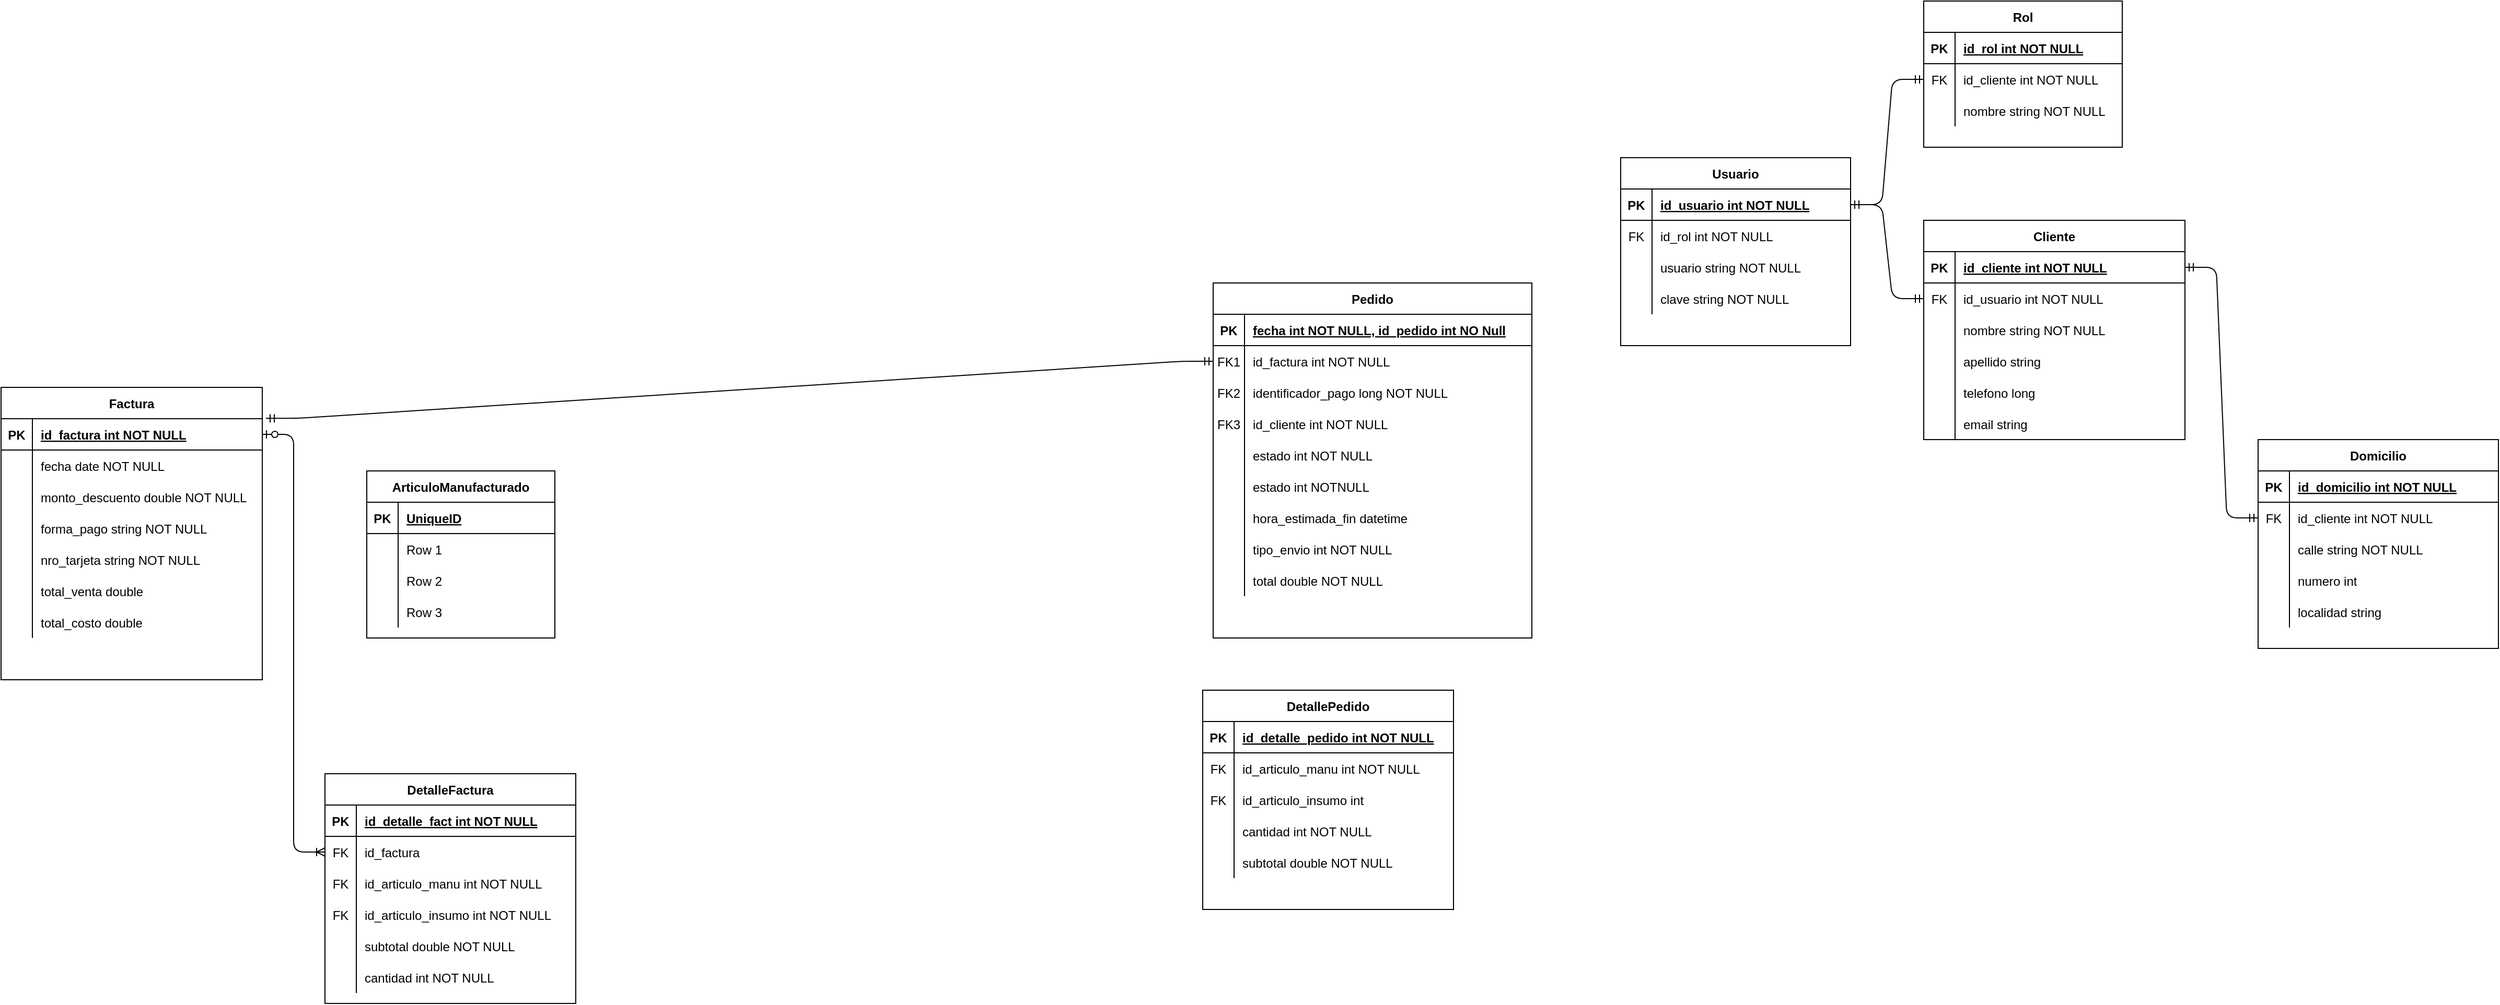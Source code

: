 <mxfile version="14.6.11" type="github">
  <diagram id="R2lEEEUBdFMjLlhIrx00" name="Page-1">
    <mxGraphModel dx="1399" dy="1646" grid="1" gridSize="10" guides="1" tooltips="1" connect="1" arrows="1" fold="1" page="1" pageScale="1" pageWidth="850" pageHeight="1100" math="0" shadow="0" extFonts="Permanent Marker^https://fonts.googleapis.com/css?family=Permanent+Marker">
      <root>
        <mxCell id="0" />
        <mxCell id="1" parent="0" />
        <mxCell id="C-vyLk0tnHw3VtMMgP7b-2" value="Pedido" style="shape=table;startSize=30;container=1;collapsible=1;childLayout=tableLayout;fixedRows=1;rowLines=0;fontStyle=1;align=center;resizeLast=1;" parent="1" vertex="1">
          <mxGeometry x="1170" width="305" height="340.0" as="geometry" />
        </mxCell>
        <mxCell id="C-vyLk0tnHw3VtMMgP7b-3" value="" style="shape=partialRectangle;collapsible=0;dropTarget=0;pointerEvents=0;fillColor=none;points=[[0,0.5],[1,0.5]];portConstraint=eastwest;top=0;left=0;right=0;bottom=1;" parent="C-vyLk0tnHw3VtMMgP7b-2" vertex="1">
          <mxGeometry y="30" width="305" height="30" as="geometry" />
        </mxCell>
        <mxCell id="C-vyLk0tnHw3VtMMgP7b-4" value="PK" style="shape=partialRectangle;overflow=hidden;connectable=0;fillColor=none;top=0;left=0;bottom=0;right=0;fontStyle=1;" parent="C-vyLk0tnHw3VtMMgP7b-3" vertex="1">
          <mxGeometry width="30" height="30" as="geometry" />
        </mxCell>
        <mxCell id="C-vyLk0tnHw3VtMMgP7b-5" value="fecha int NOT NULL, id_pedido int NO Null" style="shape=partialRectangle;overflow=hidden;connectable=0;fillColor=none;top=0;left=0;bottom=0;right=0;align=left;spacingLeft=6;fontStyle=5;" parent="C-vyLk0tnHw3VtMMgP7b-3" vertex="1">
          <mxGeometry x="30" width="275" height="30" as="geometry" />
        </mxCell>
        <mxCell id="C-vyLk0tnHw3VtMMgP7b-6" value="" style="shape=partialRectangle;collapsible=0;dropTarget=0;pointerEvents=0;fillColor=none;points=[[0,0.5],[1,0.5]];portConstraint=eastwest;top=0;left=0;right=0;bottom=0;" parent="C-vyLk0tnHw3VtMMgP7b-2" vertex="1">
          <mxGeometry y="60" width="305" height="30" as="geometry" />
        </mxCell>
        <mxCell id="C-vyLk0tnHw3VtMMgP7b-7" value="FK1" style="shape=partialRectangle;overflow=hidden;connectable=0;fillColor=none;top=0;left=0;bottom=0;right=0;" parent="C-vyLk0tnHw3VtMMgP7b-6" vertex="1">
          <mxGeometry width="30" height="30" as="geometry" />
        </mxCell>
        <mxCell id="C-vyLk0tnHw3VtMMgP7b-8" value="id_factura int NOT NULL" style="shape=partialRectangle;overflow=hidden;connectable=0;fillColor=none;top=0;left=0;bottom=0;right=0;align=left;spacingLeft=6;" parent="C-vyLk0tnHw3VtMMgP7b-6" vertex="1">
          <mxGeometry x="30" width="275" height="30" as="geometry" />
        </mxCell>
        <mxCell id="C3HohyDAmdTFKAN3VmWp-56" value="" style="shape=partialRectangle;collapsible=0;dropTarget=0;pointerEvents=0;fillColor=none;points=[[0,0.5],[1,0.5]];portConstraint=eastwest;top=0;left=0;right=0;bottom=0;" vertex="1" parent="C-vyLk0tnHw3VtMMgP7b-2">
          <mxGeometry y="90" width="305" height="30" as="geometry" />
        </mxCell>
        <mxCell id="C3HohyDAmdTFKAN3VmWp-57" value="FK2" style="shape=partialRectangle;overflow=hidden;connectable=0;fillColor=none;top=0;left=0;bottom=0;right=0;" vertex="1" parent="C3HohyDAmdTFKAN3VmWp-56">
          <mxGeometry width="30" height="30" as="geometry" />
        </mxCell>
        <mxCell id="C3HohyDAmdTFKAN3VmWp-58" value="identificador_pago long NOT NULL" style="shape=partialRectangle;overflow=hidden;connectable=0;fillColor=none;top=0;left=0;bottom=0;right=0;align=left;spacingLeft=6;" vertex="1" parent="C3HohyDAmdTFKAN3VmWp-56">
          <mxGeometry x="30" width="275" height="30" as="geometry" />
        </mxCell>
        <mxCell id="C3HohyDAmdTFKAN3VmWp-59" value="" style="shape=partialRectangle;collapsible=0;dropTarget=0;pointerEvents=0;fillColor=none;points=[[0,0.5],[1,0.5]];portConstraint=eastwest;top=0;left=0;right=0;bottom=0;" vertex="1" parent="C-vyLk0tnHw3VtMMgP7b-2">
          <mxGeometry y="120" width="305" height="30" as="geometry" />
        </mxCell>
        <mxCell id="C3HohyDAmdTFKAN3VmWp-60" value="FK3" style="shape=partialRectangle;overflow=hidden;connectable=0;fillColor=none;top=0;left=0;bottom=0;right=0;" vertex="1" parent="C3HohyDAmdTFKAN3VmWp-59">
          <mxGeometry width="30" height="30" as="geometry" />
        </mxCell>
        <mxCell id="C3HohyDAmdTFKAN3VmWp-61" value="id_cliente int NOT NULL" style="shape=partialRectangle;overflow=hidden;connectable=0;fillColor=none;top=0;left=0;bottom=0;right=0;align=left;spacingLeft=6;" vertex="1" parent="C3HohyDAmdTFKAN3VmWp-59">
          <mxGeometry x="30" width="275" height="30" as="geometry" />
        </mxCell>
        <mxCell id="C3HohyDAmdTFKAN3VmWp-79" value="" style="shape=partialRectangle;collapsible=0;dropTarget=0;pointerEvents=0;fillColor=none;top=0;left=0;bottom=0;right=0;points=[[0,0.5],[1,0.5]];portConstraint=eastwest;" vertex="1" parent="C-vyLk0tnHw3VtMMgP7b-2">
          <mxGeometry y="150" width="305" height="30" as="geometry" />
        </mxCell>
        <mxCell id="C3HohyDAmdTFKAN3VmWp-80" value="" style="shape=partialRectangle;connectable=0;fillColor=none;top=0;left=0;bottom=0;right=0;editable=1;overflow=hidden;" vertex="1" parent="C3HohyDAmdTFKAN3VmWp-79">
          <mxGeometry width="30" height="30" as="geometry" />
        </mxCell>
        <mxCell id="C3HohyDAmdTFKAN3VmWp-81" value="estado int NOT NULL" style="shape=partialRectangle;connectable=0;fillColor=none;top=0;left=0;bottom=0;right=0;align=left;spacingLeft=6;overflow=hidden;" vertex="1" parent="C3HohyDAmdTFKAN3VmWp-79">
          <mxGeometry x="30" width="275" height="30" as="geometry" />
        </mxCell>
        <mxCell id="C3HohyDAmdTFKAN3VmWp-82" value="" style="shape=partialRectangle;collapsible=0;dropTarget=0;pointerEvents=0;fillColor=none;top=0;left=0;bottom=0;right=0;points=[[0,0.5],[1,0.5]];portConstraint=eastwest;" vertex="1" parent="C-vyLk0tnHw3VtMMgP7b-2">
          <mxGeometry y="180" width="305" height="30" as="geometry" />
        </mxCell>
        <mxCell id="C3HohyDAmdTFKAN3VmWp-83" value="" style="shape=partialRectangle;connectable=0;fillColor=none;top=0;left=0;bottom=0;right=0;editable=1;overflow=hidden;" vertex="1" parent="C3HohyDAmdTFKAN3VmWp-82">
          <mxGeometry width="30" height="30" as="geometry" />
        </mxCell>
        <mxCell id="C3HohyDAmdTFKAN3VmWp-84" value="estado int NOTNULL" style="shape=partialRectangle;connectable=0;fillColor=none;top=0;left=0;bottom=0;right=0;align=left;spacingLeft=6;overflow=hidden;" vertex="1" parent="C3HohyDAmdTFKAN3VmWp-82">
          <mxGeometry x="30" width="275" height="30" as="geometry" />
        </mxCell>
        <mxCell id="C3HohyDAmdTFKAN3VmWp-108" value="" style="shape=partialRectangle;collapsible=0;dropTarget=0;pointerEvents=0;fillColor=none;top=0;left=0;bottom=0;right=0;points=[[0,0.5],[1,0.5]];portConstraint=eastwest;" vertex="1" parent="C-vyLk0tnHw3VtMMgP7b-2">
          <mxGeometry y="210" width="305" height="30" as="geometry" />
        </mxCell>
        <mxCell id="C3HohyDAmdTFKAN3VmWp-109" value="" style="shape=partialRectangle;connectable=0;fillColor=none;top=0;left=0;bottom=0;right=0;editable=1;overflow=hidden;" vertex="1" parent="C3HohyDAmdTFKAN3VmWp-108">
          <mxGeometry width="30" height="30" as="geometry" />
        </mxCell>
        <mxCell id="C3HohyDAmdTFKAN3VmWp-110" value="hora_estimada_fin datetime" style="shape=partialRectangle;connectable=0;fillColor=none;top=0;left=0;bottom=0;right=0;align=left;spacingLeft=6;overflow=hidden;" vertex="1" parent="C3HohyDAmdTFKAN3VmWp-108">
          <mxGeometry x="30" width="275" height="30" as="geometry" />
        </mxCell>
        <mxCell id="C3HohyDAmdTFKAN3VmWp-111" value="" style="shape=partialRectangle;collapsible=0;dropTarget=0;pointerEvents=0;fillColor=none;top=0;left=0;bottom=0;right=0;points=[[0,0.5],[1,0.5]];portConstraint=eastwest;" vertex="1" parent="C-vyLk0tnHw3VtMMgP7b-2">
          <mxGeometry y="240" width="305" height="30" as="geometry" />
        </mxCell>
        <mxCell id="C3HohyDAmdTFKAN3VmWp-112" value="" style="shape=partialRectangle;connectable=0;fillColor=none;top=0;left=0;bottom=0;right=0;editable=1;overflow=hidden;" vertex="1" parent="C3HohyDAmdTFKAN3VmWp-111">
          <mxGeometry width="30" height="30" as="geometry" />
        </mxCell>
        <mxCell id="C3HohyDAmdTFKAN3VmWp-113" value="tipo_envio int NOT NULL" style="shape=partialRectangle;connectable=0;fillColor=none;top=0;left=0;bottom=0;right=0;align=left;spacingLeft=6;overflow=hidden;" vertex="1" parent="C3HohyDAmdTFKAN3VmWp-111">
          <mxGeometry x="30" width="275" height="30" as="geometry" />
        </mxCell>
        <mxCell id="C3HohyDAmdTFKAN3VmWp-114" value="" style="shape=partialRectangle;collapsible=0;dropTarget=0;pointerEvents=0;fillColor=none;top=0;left=0;bottom=0;right=0;points=[[0,0.5],[1,0.5]];portConstraint=eastwest;" vertex="1" parent="C-vyLk0tnHw3VtMMgP7b-2">
          <mxGeometry y="270" width="305" height="30" as="geometry" />
        </mxCell>
        <mxCell id="C3HohyDAmdTFKAN3VmWp-115" value="" style="shape=partialRectangle;connectable=0;fillColor=none;top=0;left=0;bottom=0;right=0;editable=1;overflow=hidden;" vertex="1" parent="C3HohyDAmdTFKAN3VmWp-114">
          <mxGeometry width="30" height="30" as="geometry" />
        </mxCell>
        <mxCell id="C3HohyDAmdTFKAN3VmWp-116" value="total double NOT NULL" style="shape=partialRectangle;connectable=0;fillColor=none;top=0;left=0;bottom=0;right=0;align=left;spacingLeft=6;overflow=hidden;" vertex="1" parent="C3HohyDAmdTFKAN3VmWp-114">
          <mxGeometry x="30" width="275" height="30" as="geometry" />
        </mxCell>
        <mxCell id="C-vyLk0tnHw3VtMMgP7b-23" value="Factura" style="shape=table;startSize=30;container=1;collapsible=1;childLayout=tableLayout;fixedRows=1;rowLines=0;fontStyle=1;align=center;resizeLast=1;" parent="1" vertex="1">
          <mxGeometry x="10" y="100" width="250" height="280" as="geometry" />
        </mxCell>
        <mxCell id="C-vyLk0tnHw3VtMMgP7b-24" value="" style="shape=partialRectangle;collapsible=0;dropTarget=0;pointerEvents=0;fillColor=none;points=[[0,0.5],[1,0.5]];portConstraint=eastwest;top=0;left=0;right=0;bottom=1;" parent="C-vyLk0tnHw3VtMMgP7b-23" vertex="1">
          <mxGeometry y="30" width="250" height="30" as="geometry" />
        </mxCell>
        <mxCell id="C-vyLk0tnHw3VtMMgP7b-25" value="PK" style="shape=partialRectangle;overflow=hidden;connectable=0;fillColor=none;top=0;left=0;bottom=0;right=0;fontStyle=1;" parent="C-vyLk0tnHw3VtMMgP7b-24" vertex="1">
          <mxGeometry width="30" height="30" as="geometry" />
        </mxCell>
        <mxCell id="C-vyLk0tnHw3VtMMgP7b-26" value="id_factura int NOT NULL " style="shape=partialRectangle;overflow=hidden;connectable=0;fillColor=none;top=0;left=0;bottom=0;right=0;align=left;spacingLeft=6;fontStyle=5;" parent="C-vyLk0tnHw3VtMMgP7b-24" vertex="1">
          <mxGeometry x="30" width="220" height="30" as="geometry" />
        </mxCell>
        <mxCell id="C-vyLk0tnHw3VtMMgP7b-27" value="" style="shape=partialRectangle;collapsible=0;dropTarget=0;pointerEvents=0;fillColor=none;points=[[0,0.5],[1,0.5]];portConstraint=eastwest;top=0;left=0;right=0;bottom=0;" parent="C-vyLk0tnHw3VtMMgP7b-23" vertex="1">
          <mxGeometry y="60" width="250" height="30" as="geometry" />
        </mxCell>
        <mxCell id="C-vyLk0tnHw3VtMMgP7b-28" value="" style="shape=partialRectangle;overflow=hidden;connectable=0;fillColor=none;top=0;left=0;bottom=0;right=0;" parent="C-vyLk0tnHw3VtMMgP7b-27" vertex="1">
          <mxGeometry width="30" height="30" as="geometry" />
        </mxCell>
        <mxCell id="C-vyLk0tnHw3VtMMgP7b-29" value="fecha date NOT NULL" style="shape=partialRectangle;overflow=hidden;connectable=0;fillColor=none;top=0;left=0;bottom=0;right=0;align=left;spacingLeft=6;" parent="C-vyLk0tnHw3VtMMgP7b-27" vertex="1">
          <mxGeometry x="30" width="220" height="30" as="geometry" />
        </mxCell>
        <mxCell id="C3HohyDAmdTFKAN3VmWp-5" value="" style="shape=partialRectangle;collapsible=0;dropTarget=0;pointerEvents=0;fillColor=none;points=[[0,0.5],[1,0.5]];portConstraint=eastwest;top=0;left=0;right=0;bottom=0;" vertex="1" parent="C-vyLk0tnHw3VtMMgP7b-23">
          <mxGeometry y="90" width="250" height="30" as="geometry" />
        </mxCell>
        <mxCell id="C3HohyDAmdTFKAN3VmWp-6" value="" style="shape=partialRectangle;overflow=hidden;connectable=0;fillColor=none;top=0;left=0;bottom=0;right=0;" vertex="1" parent="C3HohyDAmdTFKAN3VmWp-5">
          <mxGeometry width="30" height="30" as="geometry" />
        </mxCell>
        <mxCell id="C3HohyDAmdTFKAN3VmWp-7" value="monto_descuento double NOT NULL" style="shape=partialRectangle;overflow=hidden;connectable=0;fillColor=none;top=0;left=0;bottom=0;right=0;align=left;spacingLeft=6;" vertex="1" parent="C3HohyDAmdTFKAN3VmWp-5">
          <mxGeometry x="30" width="220" height="30" as="geometry" />
        </mxCell>
        <mxCell id="C3HohyDAmdTFKAN3VmWp-8" value="" style="shape=partialRectangle;collapsible=0;dropTarget=0;pointerEvents=0;fillColor=none;points=[[0,0.5],[1,0.5]];portConstraint=eastwest;top=0;left=0;right=0;bottom=0;" vertex="1" parent="C-vyLk0tnHw3VtMMgP7b-23">
          <mxGeometry y="120" width="250" height="30" as="geometry" />
        </mxCell>
        <mxCell id="C3HohyDAmdTFKAN3VmWp-9" value="" style="shape=partialRectangle;overflow=hidden;connectable=0;fillColor=none;top=0;left=0;bottom=0;right=0;" vertex="1" parent="C3HohyDAmdTFKAN3VmWp-8">
          <mxGeometry width="30" height="30" as="geometry" />
        </mxCell>
        <mxCell id="C3HohyDAmdTFKAN3VmWp-10" value="forma_pago string NOT NULL" style="shape=partialRectangle;overflow=hidden;connectable=0;fillColor=none;top=0;left=0;bottom=0;right=0;align=left;spacingLeft=6;" vertex="1" parent="C3HohyDAmdTFKAN3VmWp-8">
          <mxGeometry x="30" width="220" height="30" as="geometry" />
        </mxCell>
        <mxCell id="C3HohyDAmdTFKAN3VmWp-11" value="" style="shape=partialRectangle;collapsible=0;dropTarget=0;pointerEvents=0;fillColor=none;points=[[0,0.5],[1,0.5]];portConstraint=eastwest;top=0;left=0;right=0;bottom=0;" vertex="1" parent="C-vyLk0tnHw3VtMMgP7b-23">
          <mxGeometry y="150" width="250" height="30" as="geometry" />
        </mxCell>
        <mxCell id="C3HohyDAmdTFKAN3VmWp-12" value="" style="shape=partialRectangle;overflow=hidden;connectable=0;fillColor=none;top=0;left=0;bottom=0;right=0;" vertex="1" parent="C3HohyDAmdTFKAN3VmWp-11">
          <mxGeometry width="30" height="30" as="geometry" />
        </mxCell>
        <mxCell id="C3HohyDAmdTFKAN3VmWp-13" value="nro_tarjeta string NOT NULL" style="shape=partialRectangle;overflow=hidden;connectable=0;fillColor=none;top=0;left=0;bottom=0;right=0;align=left;spacingLeft=6;" vertex="1" parent="C3HohyDAmdTFKAN3VmWp-11">
          <mxGeometry x="30" width="220" height="30" as="geometry" />
        </mxCell>
        <mxCell id="C3HohyDAmdTFKAN3VmWp-30" value="" style="shape=partialRectangle;collapsible=0;dropTarget=0;pointerEvents=0;fillColor=none;points=[[0,0.5],[1,0.5]];portConstraint=eastwest;top=0;left=0;right=0;bottom=0;" vertex="1" parent="C-vyLk0tnHw3VtMMgP7b-23">
          <mxGeometry y="180" width="250" height="30" as="geometry" />
        </mxCell>
        <mxCell id="C3HohyDAmdTFKAN3VmWp-31" value="" style="shape=partialRectangle;overflow=hidden;connectable=0;fillColor=none;top=0;left=0;bottom=0;right=0;" vertex="1" parent="C3HohyDAmdTFKAN3VmWp-30">
          <mxGeometry width="30" height="30" as="geometry" />
        </mxCell>
        <mxCell id="C3HohyDAmdTFKAN3VmWp-32" value="total_venta double" style="shape=partialRectangle;overflow=hidden;connectable=0;fillColor=none;top=0;left=0;bottom=0;right=0;align=left;spacingLeft=6;" vertex="1" parent="C3HohyDAmdTFKAN3VmWp-30">
          <mxGeometry x="30" width="220" height="30" as="geometry" />
        </mxCell>
        <mxCell id="C3HohyDAmdTFKAN3VmWp-33" value="" style="shape=partialRectangle;collapsible=0;dropTarget=0;pointerEvents=0;fillColor=none;points=[[0,0.5],[1,0.5]];portConstraint=eastwest;top=0;left=0;right=0;bottom=0;" vertex="1" parent="C-vyLk0tnHw3VtMMgP7b-23">
          <mxGeometry y="210" width="250" height="30" as="geometry" />
        </mxCell>
        <mxCell id="C3HohyDAmdTFKAN3VmWp-34" value="" style="shape=partialRectangle;overflow=hidden;connectable=0;fillColor=none;top=0;left=0;bottom=0;right=0;" vertex="1" parent="C3HohyDAmdTFKAN3VmWp-33">
          <mxGeometry width="30" height="30" as="geometry" />
        </mxCell>
        <mxCell id="C3HohyDAmdTFKAN3VmWp-35" value="total_costo double" style="shape=partialRectangle;overflow=hidden;connectable=0;fillColor=none;top=0;left=0;bottom=0;right=0;align=left;spacingLeft=6;" vertex="1" parent="C3HohyDAmdTFKAN3VmWp-33">
          <mxGeometry x="30" width="220" height="30" as="geometry" />
        </mxCell>
        <mxCell id="C3HohyDAmdTFKAN3VmWp-65" value="" style="edgeStyle=entityRelationEdgeStyle;fontSize=12;html=1;endArrow=ERmandOne;startArrow=ERmandOne;entryX=0;entryY=0.5;entryDx=0;entryDy=0;exitX=1.014;exitY=-0.012;exitDx=0;exitDy=0;exitPerimeter=0;" edge="1" parent="1" source="C-vyLk0tnHw3VtMMgP7b-24" target="C-vyLk0tnHw3VtMMgP7b-6">
          <mxGeometry width="100" height="100" relative="1" as="geometry">
            <mxPoint x="230" y="300" as="sourcePoint" />
            <mxPoint x="330" y="200" as="targetPoint" />
          </mxGeometry>
        </mxCell>
        <mxCell id="C3HohyDAmdTFKAN3VmWp-121" value="DetalleFactura" style="shape=table;startSize=30;container=1;collapsible=1;childLayout=tableLayout;fixedRows=1;rowLines=0;fontStyle=1;align=center;resizeLast=1;" vertex="1" parent="1">
          <mxGeometry x="320" y="470" width="240" height="220" as="geometry" />
        </mxCell>
        <mxCell id="C3HohyDAmdTFKAN3VmWp-122" value="" style="shape=partialRectangle;collapsible=0;dropTarget=0;pointerEvents=0;fillColor=none;top=0;left=0;bottom=1;right=0;points=[[0,0.5],[1,0.5]];portConstraint=eastwest;" vertex="1" parent="C3HohyDAmdTFKAN3VmWp-121">
          <mxGeometry y="30" width="240" height="30" as="geometry" />
        </mxCell>
        <mxCell id="C3HohyDAmdTFKAN3VmWp-123" value="PK" style="shape=partialRectangle;connectable=0;fillColor=none;top=0;left=0;bottom=0;right=0;fontStyle=1;overflow=hidden;" vertex="1" parent="C3HohyDAmdTFKAN3VmWp-122">
          <mxGeometry width="30" height="30" as="geometry" />
        </mxCell>
        <mxCell id="C3HohyDAmdTFKAN3VmWp-124" value="id_detalle_fact int NOT NULL" style="shape=partialRectangle;connectable=0;fillColor=none;top=0;left=0;bottom=0;right=0;align=left;spacingLeft=6;fontStyle=5;overflow=hidden;" vertex="1" parent="C3HohyDAmdTFKAN3VmWp-122">
          <mxGeometry x="30" width="210" height="30" as="geometry" />
        </mxCell>
        <mxCell id="C3HohyDAmdTFKAN3VmWp-135" value="" style="shape=partialRectangle;collapsible=0;dropTarget=0;pointerEvents=0;fillColor=none;top=0;left=0;bottom=0;right=0;points=[[0,0.5],[1,0.5]];portConstraint=eastwest;" vertex="1" parent="C3HohyDAmdTFKAN3VmWp-121">
          <mxGeometry y="60" width="240" height="30" as="geometry" />
        </mxCell>
        <mxCell id="C3HohyDAmdTFKAN3VmWp-136" value="FK" style="shape=partialRectangle;connectable=0;fillColor=none;top=0;left=0;bottom=0;right=0;fontStyle=0;overflow=hidden;" vertex="1" parent="C3HohyDAmdTFKAN3VmWp-135">
          <mxGeometry width="30" height="30" as="geometry" />
        </mxCell>
        <mxCell id="C3HohyDAmdTFKAN3VmWp-137" value="id_factura" style="shape=partialRectangle;connectable=0;fillColor=none;top=0;left=0;bottom=0;right=0;align=left;spacingLeft=6;fontStyle=0;overflow=hidden;" vertex="1" parent="C3HohyDAmdTFKAN3VmWp-135">
          <mxGeometry x="30" width="210" height="30" as="geometry" />
        </mxCell>
        <mxCell id="C3HohyDAmdTFKAN3VmWp-179" value="" style="shape=partialRectangle;collapsible=0;dropTarget=0;pointerEvents=0;fillColor=none;top=0;left=0;bottom=0;right=0;points=[[0,0.5],[1,0.5]];portConstraint=eastwest;" vertex="1" parent="C3HohyDAmdTFKAN3VmWp-121">
          <mxGeometry y="90" width="240" height="30" as="geometry" />
        </mxCell>
        <mxCell id="C3HohyDAmdTFKAN3VmWp-180" value="FK" style="shape=partialRectangle;connectable=0;fillColor=none;top=0;left=0;bottom=0;right=0;fontStyle=0;overflow=hidden;" vertex="1" parent="C3HohyDAmdTFKAN3VmWp-179">
          <mxGeometry width="30" height="30" as="geometry" />
        </mxCell>
        <mxCell id="C3HohyDAmdTFKAN3VmWp-181" value="id_articulo_manu int NOT NULL" style="shape=partialRectangle;connectable=0;fillColor=none;top=0;left=0;bottom=0;right=0;align=left;spacingLeft=6;fontStyle=0;overflow=hidden;" vertex="1" parent="C3HohyDAmdTFKAN3VmWp-179">
          <mxGeometry x="30" width="210" height="30" as="geometry" />
        </mxCell>
        <mxCell id="C3HohyDAmdTFKAN3VmWp-182" value="" style="shape=partialRectangle;collapsible=0;dropTarget=0;pointerEvents=0;fillColor=none;top=0;left=0;bottom=0;right=0;points=[[0,0.5],[1,0.5]];portConstraint=eastwest;" vertex="1" parent="C3HohyDAmdTFKAN3VmWp-121">
          <mxGeometry y="120" width="240" height="30" as="geometry" />
        </mxCell>
        <mxCell id="C3HohyDAmdTFKAN3VmWp-183" value="FK" style="shape=partialRectangle;connectable=0;fillColor=none;top=0;left=0;bottom=0;right=0;fontStyle=0;overflow=hidden;" vertex="1" parent="C3HohyDAmdTFKAN3VmWp-182">
          <mxGeometry width="30" height="30" as="geometry" />
        </mxCell>
        <mxCell id="C3HohyDAmdTFKAN3VmWp-184" value="id_articulo_insumo int NOT NULL" style="shape=partialRectangle;connectable=0;fillColor=none;top=0;left=0;bottom=0;right=0;align=left;spacingLeft=6;fontStyle=0;overflow=hidden;" vertex="1" parent="C3HohyDAmdTFKAN3VmWp-182">
          <mxGeometry x="30" width="210" height="30" as="geometry" />
        </mxCell>
        <mxCell id="C3HohyDAmdTFKAN3VmWp-131" value="" style="shape=partialRectangle;collapsible=0;dropTarget=0;pointerEvents=0;fillColor=none;top=0;left=0;bottom=0;right=0;points=[[0,0.5],[1,0.5]];portConstraint=eastwest;" vertex="1" parent="C3HohyDAmdTFKAN3VmWp-121">
          <mxGeometry y="150" width="240" height="30" as="geometry" />
        </mxCell>
        <mxCell id="C3HohyDAmdTFKAN3VmWp-132" value="" style="shape=partialRectangle;connectable=0;fillColor=none;top=0;left=0;bottom=0;right=0;editable=1;overflow=hidden;" vertex="1" parent="C3HohyDAmdTFKAN3VmWp-131">
          <mxGeometry width="30" height="30" as="geometry" />
        </mxCell>
        <mxCell id="C3HohyDAmdTFKAN3VmWp-133" value="subtotal double NOT NULL" style="shape=partialRectangle;connectable=0;fillColor=none;top=0;left=0;bottom=0;right=0;align=left;spacingLeft=6;overflow=hidden;" vertex="1" parent="C3HohyDAmdTFKAN3VmWp-131">
          <mxGeometry x="30" width="210" height="30" as="geometry" />
        </mxCell>
        <mxCell id="C3HohyDAmdTFKAN3VmWp-128" value="" style="shape=partialRectangle;collapsible=0;dropTarget=0;pointerEvents=0;fillColor=none;top=0;left=0;bottom=0;right=0;points=[[0,0.5],[1,0.5]];portConstraint=eastwest;" vertex="1" parent="C3HohyDAmdTFKAN3VmWp-121">
          <mxGeometry y="180" width="240" height="30" as="geometry" />
        </mxCell>
        <mxCell id="C3HohyDAmdTFKAN3VmWp-129" value="" style="shape=partialRectangle;connectable=0;fillColor=none;top=0;left=0;bottom=0;right=0;editable=1;overflow=hidden;" vertex="1" parent="C3HohyDAmdTFKAN3VmWp-128">
          <mxGeometry width="30" height="30" as="geometry" />
        </mxCell>
        <mxCell id="C3HohyDAmdTFKAN3VmWp-130" value="cantidad int NOT NULL" style="shape=partialRectangle;connectable=0;fillColor=none;top=0;left=0;bottom=0;right=0;align=left;spacingLeft=6;overflow=hidden;" vertex="1" parent="C3HohyDAmdTFKAN3VmWp-128">
          <mxGeometry x="30" width="210" height="30" as="geometry" />
        </mxCell>
        <mxCell id="C3HohyDAmdTFKAN3VmWp-139" value="" style="edgeStyle=entityRelationEdgeStyle;fontSize=12;html=1;endArrow=ERoneToMany;startArrow=ERzeroToOne;exitX=1;exitY=0.5;exitDx=0;exitDy=0;entryX=0;entryY=0.5;entryDx=0;entryDy=0;" edge="1" parent="1" source="C-vyLk0tnHw3VtMMgP7b-24" target="C3HohyDAmdTFKAN3VmWp-135">
          <mxGeometry width="100" height="100" relative="1" as="geometry">
            <mxPoint x="170" y="440" as="sourcePoint" />
            <mxPoint x="220" y="560" as="targetPoint" />
          </mxGeometry>
        </mxCell>
        <mxCell id="C3HohyDAmdTFKAN3VmWp-146" value="DetallePedido" style="shape=table;startSize=30;container=1;collapsible=1;childLayout=tableLayout;fixedRows=1;rowLines=0;fontStyle=1;align=center;resizeLast=1;" vertex="1" parent="1">
          <mxGeometry x="1160" y="390" width="240" height="210" as="geometry" />
        </mxCell>
        <mxCell id="C3HohyDAmdTFKAN3VmWp-147" value="" style="shape=partialRectangle;collapsible=0;dropTarget=0;pointerEvents=0;fillColor=none;top=0;left=0;bottom=1;right=0;points=[[0,0.5],[1,0.5]];portConstraint=eastwest;" vertex="1" parent="C3HohyDAmdTFKAN3VmWp-146">
          <mxGeometry y="30" width="240" height="30" as="geometry" />
        </mxCell>
        <mxCell id="C3HohyDAmdTFKAN3VmWp-148" value="PK" style="shape=partialRectangle;connectable=0;fillColor=none;top=0;left=0;bottom=0;right=0;fontStyle=1;overflow=hidden;" vertex="1" parent="C3HohyDAmdTFKAN3VmWp-147">
          <mxGeometry width="30" height="30" as="geometry" />
        </mxCell>
        <mxCell id="C3HohyDAmdTFKAN3VmWp-149" value="id_detalle_pedido int NOT NULL" style="shape=partialRectangle;connectable=0;fillColor=none;top=0;left=0;bottom=0;right=0;align=left;spacingLeft=6;fontStyle=5;overflow=hidden;" vertex="1" parent="C3HohyDAmdTFKAN3VmWp-147">
          <mxGeometry x="30" width="210" height="30" as="geometry" />
        </mxCell>
        <mxCell id="C3HohyDAmdTFKAN3VmWp-186" value="" style="shape=partialRectangle;collapsible=0;dropTarget=0;pointerEvents=0;fillColor=none;top=0;left=0;bottom=0;right=0;points=[[0,0.5],[1,0.5]];portConstraint=eastwest;" vertex="1" parent="C3HohyDAmdTFKAN3VmWp-146">
          <mxGeometry y="60" width="240" height="30" as="geometry" />
        </mxCell>
        <mxCell id="C3HohyDAmdTFKAN3VmWp-187" value="FK" style="shape=partialRectangle;connectable=0;fillColor=none;top=0;left=0;bottom=0;right=0;fontStyle=0;overflow=hidden;" vertex="1" parent="C3HohyDAmdTFKAN3VmWp-186">
          <mxGeometry width="30" height="30" as="geometry" />
        </mxCell>
        <mxCell id="C3HohyDAmdTFKAN3VmWp-188" value="id_articulo_manu int NOT NULL" style="shape=partialRectangle;connectable=0;fillColor=none;top=0;left=0;bottom=0;right=0;align=left;spacingLeft=6;fontStyle=0;overflow=hidden;" vertex="1" parent="C3HohyDAmdTFKAN3VmWp-186">
          <mxGeometry x="30" width="210" height="30" as="geometry" />
        </mxCell>
        <mxCell id="C3HohyDAmdTFKAN3VmWp-189" value="" style="shape=partialRectangle;collapsible=0;dropTarget=0;pointerEvents=0;fillColor=none;top=0;left=0;bottom=0;right=0;points=[[0,0.5],[1,0.5]];portConstraint=eastwest;" vertex="1" parent="C3HohyDAmdTFKAN3VmWp-146">
          <mxGeometry y="90" width="240" height="30" as="geometry" />
        </mxCell>
        <mxCell id="C3HohyDAmdTFKAN3VmWp-190" value="FK" style="shape=partialRectangle;connectable=0;fillColor=none;top=0;left=0;bottom=0;right=0;fontStyle=0;overflow=hidden;" vertex="1" parent="C3HohyDAmdTFKAN3VmWp-189">
          <mxGeometry width="30" height="30" as="geometry" />
        </mxCell>
        <mxCell id="C3HohyDAmdTFKAN3VmWp-191" value="id_articulo_insumo int" style="shape=partialRectangle;connectable=0;fillColor=none;top=0;left=0;bottom=0;right=0;align=left;spacingLeft=6;fontStyle=0;overflow=hidden;" vertex="1" parent="C3HohyDAmdTFKAN3VmWp-189">
          <mxGeometry x="30" width="210" height="30" as="geometry" />
        </mxCell>
        <mxCell id="C3HohyDAmdTFKAN3VmWp-153" value="" style="shape=partialRectangle;collapsible=0;dropTarget=0;pointerEvents=0;fillColor=none;top=0;left=0;bottom=0;right=0;points=[[0,0.5],[1,0.5]];portConstraint=eastwest;" vertex="1" parent="C3HohyDAmdTFKAN3VmWp-146">
          <mxGeometry y="120" width="240" height="30" as="geometry" />
        </mxCell>
        <mxCell id="C3HohyDAmdTFKAN3VmWp-154" value="" style="shape=partialRectangle;connectable=0;fillColor=none;top=0;left=0;bottom=0;right=0;editable=1;overflow=hidden;" vertex="1" parent="C3HohyDAmdTFKAN3VmWp-153">
          <mxGeometry width="30" height="30" as="geometry" />
        </mxCell>
        <mxCell id="C3HohyDAmdTFKAN3VmWp-155" value="cantidad int NOT NULL" style="shape=partialRectangle;connectable=0;fillColor=none;top=0;left=0;bottom=0;right=0;align=left;spacingLeft=6;overflow=hidden;" vertex="1" parent="C3HohyDAmdTFKAN3VmWp-153">
          <mxGeometry x="30" width="210" height="30" as="geometry" />
        </mxCell>
        <mxCell id="C3HohyDAmdTFKAN3VmWp-156" value="" style="shape=partialRectangle;collapsible=0;dropTarget=0;pointerEvents=0;fillColor=none;top=0;left=0;bottom=0;right=0;points=[[0,0.5],[1,0.5]];portConstraint=eastwest;" vertex="1" parent="C3HohyDAmdTFKAN3VmWp-146">
          <mxGeometry y="150" width="240" height="30" as="geometry" />
        </mxCell>
        <mxCell id="C3HohyDAmdTFKAN3VmWp-157" value="" style="shape=partialRectangle;connectable=0;fillColor=none;top=0;left=0;bottom=0;right=0;editable=1;overflow=hidden;" vertex="1" parent="C3HohyDAmdTFKAN3VmWp-156">
          <mxGeometry width="30" height="30" as="geometry" />
        </mxCell>
        <mxCell id="C3HohyDAmdTFKAN3VmWp-158" value="subtotal double NOT NULL" style="shape=partialRectangle;connectable=0;fillColor=none;top=0;left=0;bottom=0;right=0;align=left;spacingLeft=6;overflow=hidden;" vertex="1" parent="C3HohyDAmdTFKAN3VmWp-156">
          <mxGeometry x="30" width="210" height="30" as="geometry" />
        </mxCell>
        <mxCell id="C3HohyDAmdTFKAN3VmWp-192" value="ArticuloManufacturado" style="shape=table;startSize=30;container=1;collapsible=1;childLayout=tableLayout;fixedRows=1;rowLines=0;fontStyle=1;align=center;resizeLast=1;" vertex="1" parent="1">
          <mxGeometry x="360" y="180" width="180" height="160" as="geometry" />
        </mxCell>
        <mxCell id="C3HohyDAmdTFKAN3VmWp-193" value="" style="shape=partialRectangle;collapsible=0;dropTarget=0;pointerEvents=0;fillColor=none;top=0;left=0;bottom=1;right=0;points=[[0,0.5],[1,0.5]];portConstraint=eastwest;" vertex="1" parent="C3HohyDAmdTFKAN3VmWp-192">
          <mxGeometry y="30" width="180" height="30" as="geometry" />
        </mxCell>
        <mxCell id="C3HohyDAmdTFKAN3VmWp-194" value="PK" style="shape=partialRectangle;connectable=0;fillColor=none;top=0;left=0;bottom=0;right=0;fontStyle=1;overflow=hidden;" vertex="1" parent="C3HohyDAmdTFKAN3VmWp-193">
          <mxGeometry width="30" height="30" as="geometry" />
        </mxCell>
        <mxCell id="C3HohyDAmdTFKAN3VmWp-195" value="UniqueID" style="shape=partialRectangle;connectable=0;fillColor=none;top=0;left=0;bottom=0;right=0;align=left;spacingLeft=6;fontStyle=5;overflow=hidden;" vertex="1" parent="C3HohyDAmdTFKAN3VmWp-193">
          <mxGeometry x="30" width="150" height="30" as="geometry" />
        </mxCell>
        <mxCell id="C3HohyDAmdTFKAN3VmWp-196" value="" style="shape=partialRectangle;collapsible=0;dropTarget=0;pointerEvents=0;fillColor=none;top=0;left=0;bottom=0;right=0;points=[[0,0.5],[1,0.5]];portConstraint=eastwest;" vertex="1" parent="C3HohyDAmdTFKAN3VmWp-192">
          <mxGeometry y="60" width="180" height="30" as="geometry" />
        </mxCell>
        <mxCell id="C3HohyDAmdTFKAN3VmWp-197" value="" style="shape=partialRectangle;connectable=0;fillColor=none;top=0;left=0;bottom=0;right=0;editable=1;overflow=hidden;" vertex="1" parent="C3HohyDAmdTFKAN3VmWp-196">
          <mxGeometry width="30" height="30" as="geometry" />
        </mxCell>
        <mxCell id="C3HohyDAmdTFKAN3VmWp-198" value="Row 1" style="shape=partialRectangle;connectable=0;fillColor=none;top=0;left=0;bottom=0;right=0;align=left;spacingLeft=6;overflow=hidden;" vertex="1" parent="C3HohyDAmdTFKAN3VmWp-196">
          <mxGeometry x="30" width="150" height="30" as="geometry" />
        </mxCell>
        <mxCell id="C3HohyDAmdTFKAN3VmWp-199" value="" style="shape=partialRectangle;collapsible=0;dropTarget=0;pointerEvents=0;fillColor=none;top=0;left=0;bottom=0;right=0;points=[[0,0.5],[1,0.5]];portConstraint=eastwest;" vertex="1" parent="C3HohyDAmdTFKAN3VmWp-192">
          <mxGeometry y="90" width="180" height="30" as="geometry" />
        </mxCell>
        <mxCell id="C3HohyDAmdTFKAN3VmWp-200" value="" style="shape=partialRectangle;connectable=0;fillColor=none;top=0;left=0;bottom=0;right=0;editable=1;overflow=hidden;" vertex="1" parent="C3HohyDAmdTFKAN3VmWp-199">
          <mxGeometry width="30" height="30" as="geometry" />
        </mxCell>
        <mxCell id="C3HohyDAmdTFKAN3VmWp-201" value="Row 2" style="shape=partialRectangle;connectable=0;fillColor=none;top=0;left=0;bottom=0;right=0;align=left;spacingLeft=6;overflow=hidden;" vertex="1" parent="C3HohyDAmdTFKAN3VmWp-199">
          <mxGeometry x="30" width="150" height="30" as="geometry" />
        </mxCell>
        <mxCell id="C3HohyDAmdTFKAN3VmWp-202" value="" style="shape=partialRectangle;collapsible=0;dropTarget=0;pointerEvents=0;fillColor=none;top=0;left=0;bottom=0;right=0;points=[[0,0.5],[1,0.5]];portConstraint=eastwest;" vertex="1" parent="C3HohyDAmdTFKAN3VmWp-192">
          <mxGeometry y="120" width="180" height="30" as="geometry" />
        </mxCell>
        <mxCell id="C3HohyDAmdTFKAN3VmWp-203" value="" style="shape=partialRectangle;connectable=0;fillColor=none;top=0;left=0;bottom=0;right=0;editable=1;overflow=hidden;" vertex="1" parent="C3HohyDAmdTFKAN3VmWp-202">
          <mxGeometry width="30" height="30" as="geometry" />
        </mxCell>
        <mxCell id="C3HohyDAmdTFKAN3VmWp-204" value="Row 3" style="shape=partialRectangle;connectable=0;fillColor=none;top=0;left=0;bottom=0;right=0;align=left;spacingLeft=6;overflow=hidden;" vertex="1" parent="C3HohyDAmdTFKAN3VmWp-202">
          <mxGeometry x="30" width="150" height="30" as="geometry" />
        </mxCell>
        <mxCell id="C3HohyDAmdTFKAN3VmWp-205" value="Cliente" style="shape=table;startSize=30;container=1;collapsible=1;childLayout=tableLayout;fixedRows=1;rowLines=0;fontStyle=1;align=center;resizeLast=1;" vertex="1" parent="1">
          <mxGeometry x="1850" y="-60" width="250" height="210" as="geometry" />
        </mxCell>
        <mxCell id="C3HohyDAmdTFKAN3VmWp-206" value="" style="shape=partialRectangle;collapsible=0;dropTarget=0;pointerEvents=0;fillColor=none;top=0;left=0;bottom=1;right=0;points=[[0,0.5],[1,0.5]];portConstraint=eastwest;" vertex="1" parent="C3HohyDAmdTFKAN3VmWp-205">
          <mxGeometry y="30" width="250" height="30" as="geometry" />
        </mxCell>
        <mxCell id="C3HohyDAmdTFKAN3VmWp-207" value="PK" style="shape=partialRectangle;connectable=0;fillColor=none;top=0;left=0;bottom=0;right=0;fontStyle=1;overflow=hidden;" vertex="1" parent="C3HohyDAmdTFKAN3VmWp-206">
          <mxGeometry width="30" height="30" as="geometry" />
        </mxCell>
        <mxCell id="C3HohyDAmdTFKAN3VmWp-208" value="id_cliente int NOT NULL" style="shape=partialRectangle;connectable=0;fillColor=none;top=0;left=0;bottom=0;right=0;align=left;spacingLeft=6;fontStyle=5;overflow=hidden;" vertex="1" parent="C3HohyDAmdTFKAN3VmWp-206">
          <mxGeometry x="30" width="220" height="30" as="geometry" />
        </mxCell>
        <mxCell id="C3HohyDAmdTFKAN3VmWp-219" value="" style="shape=partialRectangle;collapsible=0;dropTarget=0;pointerEvents=0;fillColor=none;top=0;left=0;bottom=0;right=0;points=[[0,0.5],[1,0.5]];portConstraint=eastwest;" vertex="1" parent="C3HohyDAmdTFKAN3VmWp-205">
          <mxGeometry y="60" width="250" height="30" as="geometry" />
        </mxCell>
        <mxCell id="C3HohyDAmdTFKAN3VmWp-220" value="FK" style="shape=partialRectangle;connectable=0;fillColor=none;top=0;left=0;bottom=0;right=0;fontStyle=0;overflow=hidden;" vertex="1" parent="C3HohyDAmdTFKAN3VmWp-219">
          <mxGeometry width="30" height="30" as="geometry" />
        </mxCell>
        <mxCell id="C3HohyDAmdTFKAN3VmWp-221" value="id_usuario int NOT NULL" style="shape=partialRectangle;connectable=0;fillColor=none;top=0;left=0;bottom=0;right=0;align=left;spacingLeft=6;fontStyle=0;overflow=hidden;" vertex="1" parent="C3HohyDAmdTFKAN3VmWp-219">
          <mxGeometry x="30" width="220" height="30" as="geometry" />
        </mxCell>
        <mxCell id="C3HohyDAmdTFKAN3VmWp-215" value="" style="shape=partialRectangle;collapsible=0;dropTarget=0;pointerEvents=0;fillColor=none;top=0;left=0;bottom=0;right=0;points=[[0,0.5],[1,0.5]];portConstraint=eastwest;" vertex="1" parent="C3HohyDAmdTFKAN3VmWp-205">
          <mxGeometry y="90" width="250" height="30" as="geometry" />
        </mxCell>
        <mxCell id="C3HohyDAmdTFKAN3VmWp-216" value="" style="shape=partialRectangle;connectable=0;fillColor=none;top=0;left=0;bottom=0;right=0;editable=1;overflow=hidden;" vertex="1" parent="C3HohyDAmdTFKAN3VmWp-215">
          <mxGeometry width="30" height="30" as="geometry" />
        </mxCell>
        <mxCell id="C3HohyDAmdTFKAN3VmWp-217" value="nombre string NOT NULL" style="shape=partialRectangle;connectable=0;fillColor=none;top=0;left=0;bottom=0;right=0;align=left;spacingLeft=6;overflow=hidden;" vertex="1" parent="C3HohyDAmdTFKAN3VmWp-215">
          <mxGeometry x="30" width="220" height="30" as="geometry" />
        </mxCell>
        <mxCell id="C3HohyDAmdTFKAN3VmWp-222" value="" style="shape=partialRectangle;collapsible=0;dropTarget=0;pointerEvents=0;fillColor=none;top=0;left=0;bottom=0;right=0;points=[[0,0.5],[1,0.5]];portConstraint=eastwest;" vertex="1" parent="C3HohyDAmdTFKAN3VmWp-205">
          <mxGeometry y="120" width="250" height="30" as="geometry" />
        </mxCell>
        <mxCell id="C3HohyDAmdTFKAN3VmWp-223" value="" style="shape=partialRectangle;connectable=0;fillColor=none;top=0;left=0;bottom=0;right=0;editable=1;overflow=hidden;" vertex="1" parent="C3HohyDAmdTFKAN3VmWp-222">
          <mxGeometry width="30" height="30" as="geometry" />
        </mxCell>
        <mxCell id="C3HohyDAmdTFKAN3VmWp-224" value="apellido string" style="shape=partialRectangle;connectable=0;fillColor=none;top=0;left=0;bottom=0;right=0;align=left;spacingLeft=6;overflow=hidden;" vertex="1" parent="C3HohyDAmdTFKAN3VmWp-222">
          <mxGeometry x="30" width="220" height="30" as="geometry" />
        </mxCell>
        <mxCell id="C3HohyDAmdTFKAN3VmWp-225" value="" style="shape=partialRectangle;collapsible=0;dropTarget=0;pointerEvents=0;fillColor=none;top=0;left=0;bottom=0;right=0;points=[[0,0.5],[1,0.5]];portConstraint=eastwest;" vertex="1" parent="C3HohyDAmdTFKAN3VmWp-205">
          <mxGeometry y="150" width="250" height="30" as="geometry" />
        </mxCell>
        <mxCell id="C3HohyDAmdTFKAN3VmWp-226" value="" style="shape=partialRectangle;connectable=0;fillColor=none;top=0;left=0;bottom=0;right=0;editable=1;overflow=hidden;" vertex="1" parent="C3HohyDAmdTFKAN3VmWp-225">
          <mxGeometry width="30" height="30" as="geometry" />
        </mxCell>
        <mxCell id="C3HohyDAmdTFKAN3VmWp-227" value="telefono long" style="shape=partialRectangle;connectable=0;fillColor=none;top=0;left=0;bottom=0;right=0;align=left;spacingLeft=6;overflow=hidden;" vertex="1" parent="C3HohyDAmdTFKAN3VmWp-225">
          <mxGeometry x="30" width="220" height="30" as="geometry" />
        </mxCell>
        <mxCell id="C3HohyDAmdTFKAN3VmWp-244" value="" style="shape=partialRectangle;collapsible=0;dropTarget=0;pointerEvents=0;fillColor=none;top=0;left=0;bottom=0;right=0;points=[[0,0.5],[1,0.5]];portConstraint=eastwest;" vertex="1" parent="C3HohyDAmdTFKAN3VmWp-205">
          <mxGeometry y="180" width="250" height="30" as="geometry" />
        </mxCell>
        <mxCell id="C3HohyDAmdTFKAN3VmWp-245" value="" style="shape=partialRectangle;connectable=0;fillColor=none;top=0;left=0;bottom=0;right=0;editable=1;overflow=hidden;" vertex="1" parent="C3HohyDAmdTFKAN3VmWp-244">
          <mxGeometry width="30" height="30" as="geometry" />
        </mxCell>
        <mxCell id="C3HohyDAmdTFKAN3VmWp-246" value="email string" style="shape=partialRectangle;connectable=0;fillColor=none;top=0;left=0;bottom=0;right=0;align=left;spacingLeft=6;overflow=hidden;" vertex="1" parent="C3HohyDAmdTFKAN3VmWp-244">
          <mxGeometry x="30" width="220" height="30" as="geometry" />
        </mxCell>
        <mxCell id="C3HohyDAmdTFKAN3VmWp-248" value="Usuario" style="shape=table;startSize=30;container=1;collapsible=1;childLayout=tableLayout;fixedRows=1;rowLines=0;fontStyle=1;align=center;resizeLast=1;" vertex="1" parent="1">
          <mxGeometry x="1560" y="-120" width="220" height="180" as="geometry" />
        </mxCell>
        <mxCell id="C3HohyDAmdTFKAN3VmWp-249" value="" style="shape=partialRectangle;collapsible=0;dropTarget=0;pointerEvents=0;fillColor=none;top=0;left=0;bottom=1;right=0;points=[[0,0.5],[1,0.5]];portConstraint=eastwest;" vertex="1" parent="C3HohyDAmdTFKAN3VmWp-248">
          <mxGeometry y="30" width="220" height="30" as="geometry" />
        </mxCell>
        <mxCell id="C3HohyDAmdTFKAN3VmWp-250" value="PK" style="shape=partialRectangle;connectable=0;fillColor=none;top=0;left=0;bottom=0;right=0;fontStyle=1;overflow=hidden;" vertex="1" parent="C3HohyDAmdTFKAN3VmWp-249">
          <mxGeometry width="30" height="30" as="geometry" />
        </mxCell>
        <mxCell id="C3HohyDAmdTFKAN3VmWp-251" value="id_usuario int NOT NULL" style="shape=partialRectangle;connectable=0;fillColor=none;top=0;left=0;bottom=0;right=0;align=left;spacingLeft=6;fontStyle=5;overflow=hidden;" vertex="1" parent="C3HohyDAmdTFKAN3VmWp-249">
          <mxGeometry x="30" width="190" height="30" as="geometry" />
        </mxCell>
        <mxCell id="C3HohyDAmdTFKAN3VmWp-270" value="" style="shape=partialRectangle;collapsible=0;dropTarget=0;pointerEvents=0;fillColor=none;top=0;left=0;bottom=0;right=0;points=[[0,0.5],[1,0.5]];portConstraint=eastwest;" vertex="1" parent="C3HohyDAmdTFKAN3VmWp-248">
          <mxGeometry y="60" width="220" height="30" as="geometry" />
        </mxCell>
        <mxCell id="C3HohyDAmdTFKAN3VmWp-271" value="FK" style="shape=partialRectangle;connectable=0;fillColor=none;top=0;left=0;bottom=0;right=0;fontStyle=0;overflow=hidden;" vertex="1" parent="C3HohyDAmdTFKAN3VmWp-270">
          <mxGeometry width="30" height="30" as="geometry" />
        </mxCell>
        <mxCell id="C3HohyDAmdTFKAN3VmWp-272" value="id_rol int NOT NULL" style="shape=partialRectangle;connectable=0;fillColor=none;top=0;left=0;bottom=0;right=0;align=left;spacingLeft=6;fontStyle=0;overflow=hidden;" vertex="1" parent="C3HohyDAmdTFKAN3VmWp-270">
          <mxGeometry x="30" width="190" height="30" as="geometry" />
        </mxCell>
        <mxCell id="C3HohyDAmdTFKAN3VmWp-263" value="" style="shape=partialRectangle;collapsible=0;dropTarget=0;pointerEvents=0;fillColor=none;top=0;left=0;bottom=0;right=0;points=[[0,0.5],[1,0.5]];portConstraint=eastwest;" vertex="1" parent="C3HohyDAmdTFKAN3VmWp-248">
          <mxGeometry y="90" width="220" height="30" as="geometry" />
        </mxCell>
        <mxCell id="C3HohyDAmdTFKAN3VmWp-264" value="" style="shape=partialRectangle;connectable=0;fillColor=none;top=0;left=0;bottom=0;right=0;editable=1;overflow=hidden;" vertex="1" parent="C3HohyDAmdTFKAN3VmWp-263">
          <mxGeometry width="30" height="30" as="geometry" />
        </mxCell>
        <mxCell id="C3HohyDAmdTFKAN3VmWp-265" value="usuario string NOT NULL" style="shape=partialRectangle;connectable=0;fillColor=none;top=0;left=0;bottom=0;right=0;align=left;spacingLeft=6;overflow=hidden;" vertex="1" parent="C3HohyDAmdTFKAN3VmWp-263">
          <mxGeometry x="30" width="190" height="30" as="geometry" />
        </mxCell>
        <mxCell id="C3HohyDAmdTFKAN3VmWp-266" value="" style="shape=partialRectangle;collapsible=0;dropTarget=0;pointerEvents=0;fillColor=none;top=0;left=0;bottom=0;right=0;points=[[0,0.5],[1,0.5]];portConstraint=eastwest;" vertex="1" parent="C3HohyDAmdTFKAN3VmWp-248">
          <mxGeometry y="120" width="220" height="30" as="geometry" />
        </mxCell>
        <mxCell id="C3HohyDAmdTFKAN3VmWp-267" value="" style="shape=partialRectangle;connectable=0;fillColor=none;top=0;left=0;bottom=0;right=0;editable=1;overflow=hidden;" vertex="1" parent="C3HohyDAmdTFKAN3VmWp-266">
          <mxGeometry width="30" height="30" as="geometry" />
        </mxCell>
        <mxCell id="C3HohyDAmdTFKAN3VmWp-268" value="clave string NOT NULL" style="shape=partialRectangle;connectable=0;fillColor=none;top=0;left=0;bottom=0;right=0;align=left;spacingLeft=6;overflow=hidden;" vertex="1" parent="C3HohyDAmdTFKAN3VmWp-266">
          <mxGeometry x="30" width="190" height="30" as="geometry" />
        </mxCell>
        <mxCell id="C3HohyDAmdTFKAN3VmWp-273" value="Rol" style="shape=table;startSize=30;container=1;collapsible=1;childLayout=tableLayout;fixedRows=1;rowLines=0;fontStyle=1;align=center;resizeLast=1;" vertex="1" parent="1">
          <mxGeometry x="1850" y="-270" width="190" height="140" as="geometry" />
        </mxCell>
        <mxCell id="C3HohyDAmdTFKAN3VmWp-274" value="" style="shape=partialRectangle;collapsible=0;dropTarget=0;pointerEvents=0;fillColor=none;top=0;left=0;bottom=1;right=0;points=[[0,0.5],[1,0.5]];portConstraint=eastwest;" vertex="1" parent="C3HohyDAmdTFKAN3VmWp-273">
          <mxGeometry y="30" width="190" height="30" as="geometry" />
        </mxCell>
        <mxCell id="C3HohyDAmdTFKAN3VmWp-275" value="PK" style="shape=partialRectangle;connectable=0;fillColor=none;top=0;left=0;bottom=0;right=0;fontStyle=1;overflow=hidden;" vertex="1" parent="C3HohyDAmdTFKAN3VmWp-274">
          <mxGeometry width="30" height="30" as="geometry" />
        </mxCell>
        <mxCell id="C3HohyDAmdTFKAN3VmWp-276" value="id_rol int NOT NULL" style="shape=partialRectangle;connectable=0;fillColor=none;top=0;left=0;bottom=0;right=0;align=left;spacingLeft=6;fontStyle=5;overflow=hidden;" vertex="1" parent="C3HohyDAmdTFKAN3VmWp-274">
          <mxGeometry x="30" width="160" height="30" as="geometry" />
        </mxCell>
        <mxCell id="C3HohyDAmdTFKAN3VmWp-288" value="" style="shape=partialRectangle;collapsible=0;dropTarget=0;pointerEvents=0;fillColor=none;top=0;left=0;bottom=0;right=0;points=[[0,0.5],[1,0.5]];portConstraint=eastwest;" vertex="1" parent="C3HohyDAmdTFKAN3VmWp-273">
          <mxGeometry y="60" width="190" height="30" as="geometry" />
        </mxCell>
        <mxCell id="C3HohyDAmdTFKAN3VmWp-289" value="FK" style="shape=partialRectangle;connectable=0;fillColor=none;top=0;left=0;bottom=0;right=0;fontStyle=0;overflow=hidden;" vertex="1" parent="C3HohyDAmdTFKAN3VmWp-288">
          <mxGeometry width="30" height="30" as="geometry" />
        </mxCell>
        <mxCell id="C3HohyDAmdTFKAN3VmWp-290" value="id_cliente int NOT NULL" style="shape=partialRectangle;connectable=0;fillColor=none;top=0;left=0;bottom=0;right=0;align=left;spacingLeft=6;fontStyle=0;overflow=hidden;" vertex="1" parent="C3HohyDAmdTFKAN3VmWp-288">
          <mxGeometry x="30" width="160" height="30" as="geometry" />
        </mxCell>
        <mxCell id="C3HohyDAmdTFKAN3VmWp-280" value="" style="shape=partialRectangle;collapsible=0;dropTarget=0;pointerEvents=0;fillColor=none;top=0;left=0;bottom=0;right=0;points=[[0,0.5],[1,0.5]];portConstraint=eastwest;" vertex="1" parent="C3HohyDAmdTFKAN3VmWp-273">
          <mxGeometry y="90" width="190" height="30" as="geometry" />
        </mxCell>
        <mxCell id="C3HohyDAmdTFKAN3VmWp-281" value="" style="shape=partialRectangle;connectable=0;fillColor=none;top=0;left=0;bottom=0;right=0;editable=1;overflow=hidden;" vertex="1" parent="C3HohyDAmdTFKAN3VmWp-280">
          <mxGeometry width="30" height="30" as="geometry" />
        </mxCell>
        <mxCell id="C3HohyDAmdTFKAN3VmWp-282" value="nombre string NOT NULL" style="shape=partialRectangle;connectable=0;fillColor=none;top=0;left=0;bottom=0;right=0;align=left;spacingLeft=6;overflow=hidden;" vertex="1" parent="C3HohyDAmdTFKAN3VmWp-280">
          <mxGeometry x="30" width="160" height="30" as="geometry" />
        </mxCell>
        <mxCell id="C3HohyDAmdTFKAN3VmWp-291" value="Domicilio" style="shape=table;startSize=30;container=1;collapsible=1;childLayout=tableLayout;fixedRows=1;rowLines=0;fontStyle=1;align=center;resizeLast=1;" vertex="1" parent="1">
          <mxGeometry x="2170" y="150" width="230" height="200" as="geometry" />
        </mxCell>
        <mxCell id="C3HohyDAmdTFKAN3VmWp-292" value="" style="shape=partialRectangle;collapsible=0;dropTarget=0;pointerEvents=0;fillColor=none;top=0;left=0;bottom=1;right=0;points=[[0,0.5],[1,0.5]];portConstraint=eastwest;" vertex="1" parent="C3HohyDAmdTFKAN3VmWp-291">
          <mxGeometry y="30" width="230" height="30" as="geometry" />
        </mxCell>
        <mxCell id="C3HohyDAmdTFKAN3VmWp-293" value="PK" style="shape=partialRectangle;connectable=0;fillColor=none;top=0;left=0;bottom=0;right=0;fontStyle=1;overflow=hidden;" vertex="1" parent="C3HohyDAmdTFKAN3VmWp-292">
          <mxGeometry width="30" height="30" as="geometry" />
        </mxCell>
        <mxCell id="C3HohyDAmdTFKAN3VmWp-294" value="id_domicilio int NOT NULL" style="shape=partialRectangle;connectable=0;fillColor=none;top=0;left=0;bottom=0;right=0;align=left;spacingLeft=6;fontStyle=5;overflow=hidden;" vertex="1" parent="C3HohyDAmdTFKAN3VmWp-292">
          <mxGeometry x="30" width="200" height="30" as="geometry" />
        </mxCell>
        <mxCell id="C3HohyDAmdTFKAN3VmWp-305" value="" style="shape=partialRectangle;collapsible=0;dropTarget=0;pointerEvents=0;fillColor=none;top=0;left=0;bottom=0;right=0;points=[[0,0.5],[1,0.5]];portConstraint=eastwest;" vertex="1" parent="C3HohyDAmdTFKAN3VmWp-291">
          <mxGeometry y="60" width="230" height="30" as="geometry" />
        </mxCell>
        <mxCell id="C3HohyDAmdTFKAN3VmWp-306" value="FK" style="shape=partialRectangle;connectable=0;fillColor=none;top=0;left=0;bottom=0;right=0;fontStyle=0;overflow=hidden;" vertex="1" parent="C3HohyDAmdTFKAN3VmWp-305">
          <mxGeometry width="30" height="30" as="geometry" />
        </mxCell>
        <mxCell id="C3HohyDAmdTFKAN3VmWp-307" value="id_cliente int NOT NULL" style="shape=partialRectangle;connectable=0;fillColor=none;top=0;left=0;bottom=0;right=0;align=left;spacingLeft=6;fontStyle=0;overflow=hidden;" vertex="1" parent="C3HohyDAmdTFKAN3VmWp-305">
          <mxGeometry x="30" width="200" height="30" as="geometry" />
        </mxCell>
        <mxCell id="C3HohyDAmdTFKAN3VmWp-298" value="" style="shape=partialRectangle;collapsible=0;dropTarget=0;pointerEvents=0;fillColor=none;top=0;left=0;bottom=0;right=0;points=[[0,0.5],[1,0.5]];portConstraint=eastwest;" vertex="1" parent="C3HohyDAmdTFKAN3VmWp-291">
          <mxGeometry y="90" width="230" height="30" as="geometry" />
        </mxCell>
        <mxCell id="C3HohyDAmdTFKAN3VmWp-299" value="" style="shape=partialRectangle;connectable=0;fillColor=none;top=0;left=0;bottom=0;right=0;editable=1;overflow=hidden;" vertex="1" parent="C3HohyDAmdTFKAN3VmWp-298">
          <mxGeometry width="30" height="30" as="geometry" />
        </mxCell>
        <mxCell id="C3HohyDAmdTFKAN3VmWp-300" value="calle string NOT NULL" style="shape=partialRectangle;connectable=0;fillColor=none;top=0;left=0;bottom=0;right=0;align=left;spacingLeft=6;overflow=hidden;" vertex="1" parent="C3HohyDAmdTFKAN3VmWp-298">
          <mxGeometry x="30" width="200" height="30" as="geometry" />
        </mxCell>
        <mxCell id="C3HohyDAmdTFKAN3VmWp-301" value="" style="shape=partialRectangle;collapsible=0;dropTarget=0;pointerEvents=0;fillColor=none;top=0;left=0;bottom=0;right=0;points=[[0,0.5],[1,0.5]];portConstraint=eastwest;" vertex="1" parent="C3HohyDAmdTFKAN3VmWp-291">
          <mxGeometry y="120" width="230" height="30" as="geometry" />
        </mxCell>
        <mxCell id="C3HohyDAmdTFKAN3VmWp-302" value="" style="shape=partialRectangle;connectable=0;fillColor=none;top=0;left=0;bottom=0;right=0;editable=1;overflow=hidden;" vertex="1" parent="C3HohyDAmdTFKAN3VmWp-301">
          <mxGeometry width="30" height="30" as="geometry" />
        </mxCell>
        <mxCell id="C3HohyDAmdTFKAN3VmWp-303" value="numero int" style="shape=partialRectangle;connectable=0;fillColor=none;top=0;left=0;bottom=0;right=0;align=left;spacingLeft=6;overflow=hidden;" vertex="1" parent="C3HohyDAmdTFKAN3VmWp-301">
          <mxGeometry x="30" width="200" height="30" as="geometry" />
        </mxCell>
        <mxCell id="C3HohyDAmdTFKAN3VmWp-308" value="" style="shape=partialRectangle;collapsible=0;dropTarget=0;pointerEvents=0;fillColor=none;top=0;left=0;bottom=0;right=0;points=[[0,0.5],[1,0.5]];portConstraint=eastwest;" vertex="1" parent="C3HohyDAmdTFKAN3VmWp-291">
          <mxGeometry y="150" width="230" height="30" as="geometry" />
        </mxCell>
        <mxCell id="C3HohyDAmdTFKAN3VmWp-309" value="" style="shape=partialRectangle;connectable=0;fillColor=none;top=0;left=0;bottom=0;right=0;editable=1;overflow=hidden;" vertex="1" parent="C3HohyDAmdTFKAN3VmWp-308">
          <mxGeometry width="30" height="30" as="geometry" />
        </mxCell>
        <mxCell id="C3HohyDAmdTFKAN3VmWp-310" value="localidad string" style="shape=partialRectangle;connectable=0;fillColor=none;top=0;left=0;bottom=0;right=0;align=left;spacingLeft=6;overflow=hidden;" vertex="1" parent="C3HohyDAmdTFKAN3VmWp-308">
          <mxGeometry x="30" width="200" height="30" as="geometry" />
        </mxCell>
        <mxCell id="C3HohyDAmdTFKAN3VmWp-324" value="" style="edgeStyle=entityRelationEdgeStyle;fontSize=12;html=1;endArrow=ERmandOne;startArrow=ERmandOne;entryX=0;entryY=0.5;entryDx=0;entryDy=0;exitX=1;exitY=0.5;exitDx=0;exitDy=0;" edge="1" parent="1" source="C3HohyDAmdTFKAN3VmWp-249" target="C3HohyDAmdTFKAN3VmWp-219">
          <mxGeometry width="100" height="100" relative="1" as="geometry">
            <mxPoint x="1770" y="80" as="sourcePoint" />
            <mxPoint x="1870" y="-20" as="targetPoint" />
          </mxGeometry>
        </mxCell>
        <mxCell id="C3HohyDAmdTFKAN3VmWp-325" value="" style="edgeStyle=entityRelationEdgeStyle;fontSize=12;html=1;endArrow=ERmandOne;startArrow=ERmandOne;entryX=0;entryY=0.5;entryDx=0;entryDy=0;" edge="1" parent="1" source="C3HohyDAmdTFKAN3VmWp-249" target="C3HohyDAmdTFKAN3VmWp-288">
          <mxGeometry width="100" height="100" relative="1" as="geometry">
            <mxPoint x="1770" y="-40" as="sourcePoint" />
            <mxPoint x="1870" y="-140" as="targetPoint" />
          </mxGeometry>
        </mxCell>
        <mxCell id="C3HohyDAmdTFKAN3VmWp-327" value="" style="edgeStyle=entityRelationEdgeStyle;fontSize=12;html=1;endArrow=ERmandOne;startArrow=ERmandOne;" edge="1" parent="1" source="C3HohyDAmdTFKAN3VmWp-305" target="C3HohyDAmdTFKAN3VmWp-206">
          <mxGeometry width="100" height="100" relative="1" as="geometry">
            <mxPoint x="1650" y="240" as="sourcePoint" />
            <mxPoint x="1750" y="140" as="targetPoint" />
          </mxGeometry>
        </mxCell>
      </root>
    </mxGraphModel>
  </diagram>
</mxfile>
